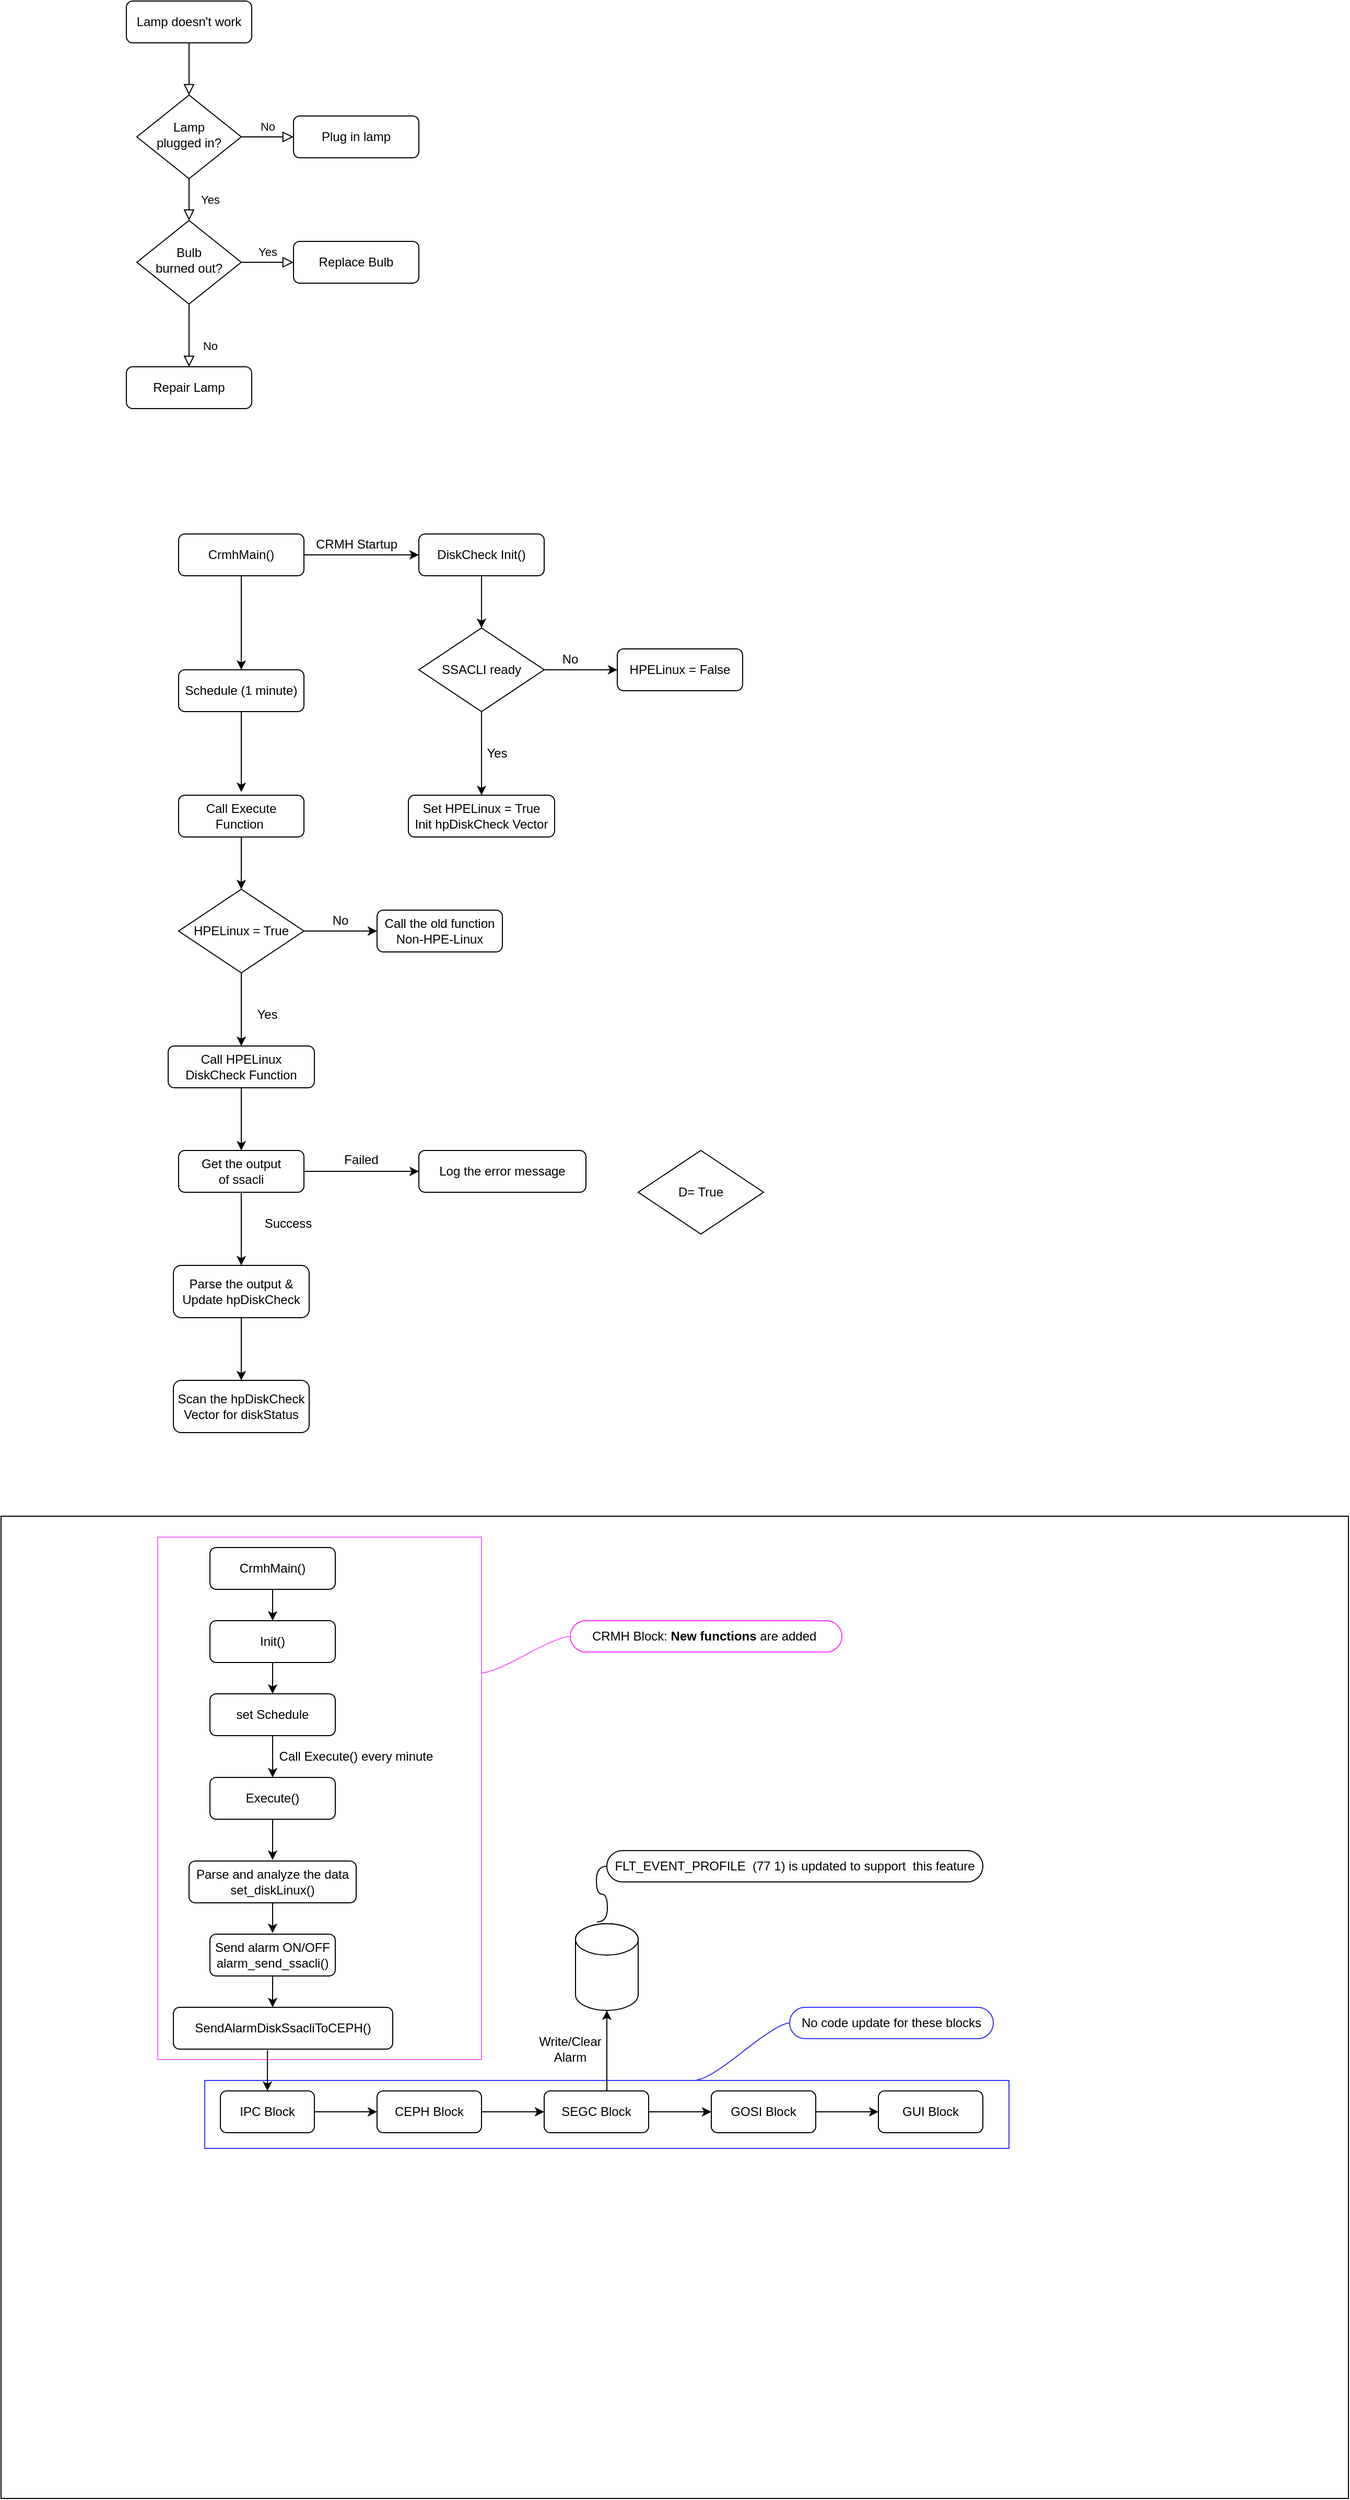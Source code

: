 <mxfile version="22.1.15" type="github">
  <diagram id="C5RBs43oDa-KdzZeNtuy" name="Page-1">
    <mxGraphModel dx="1195" dy="615" grid="1" gridSize="10" guides="1" tooltips="1" connect="1" arrows="1" fold="1" page="1" pageScale="1" pageWidth="827" pageHeight="1169" math="0" shadow="0">
      <root>
        <mxCell id="WIyWlLk6GJQsqaUBKTNV-0" />
        <mxCell id="WIyWlLk6GJQsqaUBKTNV-1" parent="WIyWlLk6GJQsqaUBKTNV-0" />
        <mxCell id="9t2ZvHyvT9uBHgeu1KgC-83" value="" style="rounded=0;whiteSpace=wrap;html=1;" vertex="1" parent="WIyWlLk6GJQsqaUBKTNV-1">
          <mxGeometry x="40" y="1530" width="1290" height="940" as="geometry" />
        </mxCell>
        <mxCell id="WIyWlLk6GJQsqaUBKTNV-2" value="" style="rounded=0;html=1;jettySize=auto;orthogonalLoop=1;fontSize=11;endArrow=block;endFill=0;endSize=8;strokeWidth=1;shadow=0;labelBackgroundColor=none;edgeStyle=orthogonalEdgeStyle;" parent="WIyWlLk6GJQsqaUBKTNV-1" source="WIyWlLk6GJQsqaUBKTNV-3" target="WIyWlLk6GJQsqaUBKTNV-6" edge="1">
          <mxGeometry relative="1" as="geometry" />
        </mxCell>
        <mxCell id="WIyWlLk6GJQsqaUBKTNV-3" value="Lamp doesn&#39;t work" style="rounded=1;whiteSpace=wrap;html=1;fontSize=12;glass=0;strokeWidth=1;shadow=0;" parent="WIyWlLk6GJQsqaUBKTNV-1" vertex="1">
          <mxGeometry x="160" y="80" width="120" height="40" as="geometry" />
        </mxCell>
        <mxCell id="WIyWlLk6GJQsqaUBKTNV-4" value="Yes" style="rounded=0;html=1;jettySize=auto;orthogonalLoop=1;fontSize=11;endArrow=block;endFill=0;endSize=8;strokeWidth=1;shadow=0;labelBackgroundColor=none;edgeStyle=orthogonalEdgeStyle;" parent="WIyWlLk6GJQsqaUBKTNV-1" source="WIyWlLk6GJQsqaUBKTNV-6" target="WIyWlLk6GJQsqaUBKTNV-10" edge="1">
          <mxGeometry y="20" relative="1" as="geometry">
            <mxPoint as="offset" />
          </mxGeometry>
        </mxCell>
        <mxCell id="WIyWlLk6GJQsqaUBKTNV-5" value="No" style="edgeStyle=orthogonalEdgeStyle;rounded=0;html=1;jettySize=auto;orthogonalLoop=1;fontSize=11;endArrow=block;endFill=0;endSize=8;strokeWidth=1;shadow=0;labelBackgroundColor=none;" parent="WIyWlLk6GJQsqaUBKTNV-1" source="WIyWlLk6GJQsqaUBKTNV-6" target="WIyWlLk6GJQsqaUBKTNV-7" edge="1">
          <mxGeometry y="10" relative="1" as="geometry">
            <mxPoint as="offset" />
          </mxGeometry>
        </mxCell>
        <mxCell id="WIyWlLk6GJQsqaUBKTNV-6" value="Lamp&lt;br&gt;plugged in?" style="rhombus;whiteSpace=wrap;html=1;shadow=0;fontFamily=Helvetica;fontSize=12;align=center;strokeWidth=1;spacing=6;spacingTop=-4;" parent="WIyWlLk6GJQsqaUBKTNV-1" vertex="1">
          <mxGeometry x="170" y="170" width="100" height="80" as="geometry" />
        </mxCell>
        <mxCell id="WIyWlLk6GJQsqaUBKTNV-7" value="Plug in lamp" style="rounded=1;whiteSpace=wrap;html=1;fontSize=12;glass=0;strokeWidth=1;shadow=0;" parent="WIyWlLk6GJQsqaUBKTNV-1" vertex="1">
          <mxGeometry x="320" y="190" width="120" height="40" as="geometry" />
        </mxCell>
        <mxCell id="WIyWlLk6GJQsqaUBKTNV-8" value="No" style="rounded=0;html=1;jettySize=auto;orthogonalLoop=1;fontSize=11;endArrow=block;endFill=0;endSize=8;strokeWidth=1;shadow=0;labelBackgroundColor=none;edgeStyle=orthogonalEdgeStyle;" parent="WIyWlLk6GJQsqaUBKTNV-1" source="WIyWlLk6GJQsqaUBKTNV-10" target="WIyWlLk6GJQsqaUBKTNV-11" edge="1">
          <mxGeometry x="0.333" y="20" relative="1" as="geometry">
            <mxPoint as="offset" />
          </mxGeometry>
        </mxCell>
        <mxCell id="WIyWlLk6GJQsqaUBKTNV-9" value="Yes" style="edgeStyle=orthogonalEdgeStyle;rounded=0;html=1;jettySize=auto;orthogonalLoop=1;fontSize=11;endArrow=block;endFill=0;endSize=8;strokeWidth=1;shadow=0;labelBackgroundColor=none;" parent="WIyWlLk6GJQsqaUBKTNV-1" source="WIyWlLk6GJQsqaUBKTNV-10" target="WIyWlLk6GJQsqaUBKTNV-12" edge="1">
          <mxGeometry y="10" relative="1" as="geometry">
            <mxPoint as="offset" />
          </mxGeometry>
        </mxCell>
        <mxCell id="WIyWlLk6GJQsqaUBKTNV-10" value="Bulb&lt;br&gt;burned out?" style="rhombus;whiteSpace=wrap;html=1;shadow=0;fontFamily=Helvetica;fontSize=12;align=center;strokeWidth=1;spacing=6;spacingTop=-4;" parent="WIyWlLk6GJQsqaUBKTNV-1" vertex="1">
          <mxGeometry x="170" y="290" width="100" height="80" as="geometry" />
        </mxCell>
        <mxCell id="WIyWlLk6GJQsqaUBKTNV-11" value="Repair Lamp" style="rounded=1;whiteSpace=wrap;html=1;fontSize=12;glass=0;strokeWidth=1;shadow=0;" parent="WIyWlLk6GJQsqaUBKTNV-1" vertex="1">
          <mxGeometry x="160" y="430" width="120" height="40" as="geometry" />
        </mxCell>
        <mxCell id="WIyWlLk6GJQsqaUBKTNV-12" value="Replace Bulb" style="rounded=1;whiteSpace=wrap;html=1;fontSize=12;glass=0;strokeWidth=1;shadow=0;" parent="WIyWlLk6GJQsqaUBKTNV-1" vertex="1">
          <mxGeometry x="320" y="310" width="120" height="40" as="geometry" />
        </mxCell>
        <mxCell id="9t2ZvHyvT9uBHgeu1KgC-0" value="CrmhMain()" style="rounded=1;whiteSpace=wrap;html=1;fontSize=12;glass=0;strokeWidth=1;shadow=0;" vertex="1" parent="WIyWlLk6GJQsqaUBKTNV-1">
          <mxGeometry x="210" y="590" width="120" height="40" as="geometry" />
        </mxCell>
        <mxCell id="9t2ZvHyvT9uBHgeu1KgC-1" value="Schedule (1 minute)" style="rounded=1;whiteSpace=wrap;html=1;fontSize=12;glass=0;strokeWidth=1;shadow=0;" vertex="1" parent="WIyWlLk6GJQsqaUBKTNV-1">
          <mxGeometry x="210" y="720" width="120" height="40" as="geometry" />
        </mxCell>
        <mxCell id="9t2ZvHyvT9uBHgeu1KgC-5" value="" style="endArrow=classic;html=1;rounded=0;exitX=0.5;exitY=1;exitDx=0;exitDy=0;entryX=0.5;entryY=0;entryDx=0;entryDy=0;" edge="1" parent="WIyWlLk6GJQsqaUBKTNV-1" source="9t2ZvHyvT9uBHgeu1KgC-0" target="9t2ZvHyvT9uBHgeu1KgC-1">
          <mxGeometry width="50" height="50" relative="1" as="geometry">
            <mxPoint x="390" y="510" as="sourcePoint" />
            <mxPoint x="440" y="460" as="targetPoint" />
          </mxGeometry>
        </mxCell>
        <mxCell id="9t2ZvHyvT9uBHgeu1KgC-6" value="Call Execute Function&amp;nbsp;" style="rounded=1;whiteSpace=wrap;html=1;fontSize=12;glass=0;strokeWidth=1;shadow=0;" vertex="1" parent="WIyWlLk6GJQsqaUBKTNV-1">
          <mxGeometry x="210" y="840" width="120" height="40" as="geometry" />
        </mxCell>
        <mxCell id="9t2ZvHyvT9uBHgeu1KgC-7" value="DiskCheck Init()" style="rounded=1;whiteSpace=wrap;html=1;fontSize=12;glass=0;strokeWidth=1;shadow=0;" vertex="1" parent="WIyWlLk6GJQsqaUBKTNV-1">
          <mxGeometry x="440" y="590" width="120" height="40" as="geometry" />
        </mxCell>
        <mxCell id="9t2ZvHyvT9uBHgeu1KgC-8" value="" style="endArrow=classic;html=1;rounded=0;exitX=1;exitY=0.5;exitDx=0;exitDy=0;entryX=0;entryY=0.5;entryDx=0;entryDy=0;" edge="1" parent="WIyWlLk6GJQsqaUBKTNV-1" source="9t2ZvHyvT9uBHgeu1KgC-0" target="9t2ZvHyvT9uBHgeu1KgC-7">
          <mxGeometry width="50" height="50" relative="1" as="geometry">
            <mxPoint x="390" y="910" as="sourcePoint" />
            <mxPoint x="440" y="860" as="targetPoint" />
          </mxGeometry>
        </mxCell>
        <mxCell id="9t2ZvHyvT9uBHgeu1KgC-9" value="SSACLI ready" style="rhombus;whiteSpace=wrap;html=1;" vertex="1" parent="WIyWlLk6GJQsqaUBKTNV-1">
          <mxGeometry x="440" y="680" width="120" height="80" as="geometry" />
        </mxCell>
        <mxCell id="9t2ZvHyvT9uBHgeu1KgC-10" value="" style="endArrow=classic;html=1;rounded=0;exitX=0.5;exitY=1;exitDx=0;exitDy=0;" edge="1" parent="WIyWlLk6GJQsqaUBKTNV-1" source="9t2ZvHyvT9uBHgeu1KgC-7" target="9t2ZvHyvT9uBHgeu1KgC-9">
          <mxGeometry width="50" height="50" relative="1" as="geometry">
            <mxPoint x="270" y="880" as="sourcePoint" />
            <mxPoint x="320" y="830" as="targetPoint" />
          </mxGeometry>
        </mxCell>
        <mxCell id="9t2ZvHyvT9uBHgeu1KgC-11" value="Set HPELinux = True&lt;br&gt;Init hpDiskCheck Vector" style="rounded=1;whiteSpace=wrap;html=1;fontSize=12;glass=0;strokeWidth=1;shadow=0;" vertex="1" parent="WIyWlLk6GJQsqaUBKTNV-1">
          <mxGeometry x="430" y="840" width="140" height="40" as="geometry" />
        </mxCell>
        <mxCell id="9t2ZvHyvT9uBHgeu1KgC-12" value="" style="endArrow=classic;html=1;rounded=0;exitX=0.5;exitY=1;exitDx=0;exitDy=0;entryX=0.5;entryY=0;entryDx=0;entryDy=0;" edge="1" parent="WIyWlLk6GJQsqaUBKTNV-1" source="9t2ZvHyvT9uBHgeu1KgC-9" target="9t2ZvHyvT9uBHgeu1KgC-11">
          <mxGeometry width="50" height="50" relative="1" as="geometry">
            <mxPoint x="510" y="640" as="sourcePoint" />
            <mxPoint x="510" y="690" as="targetPoint" />
          </mxGeometry>
        </mxCell>
        <mxCell id="9t2ZvHyvT9uBHgeu1KgC-13" value="HPELinux = False" style="rounded=1;whiteSpace=wrap;html=1;fontSize=12;glass=0;strokeWidth=1;shadow=0;" vertex="1" parent="WIyWlLk6GJQsqaUBKTNV-1">
          <mxGeometry x="630" y="700" width="120" height="40" as="geometry" />
        </mxCell>
        <mxCell id="9t2ZvHyvT9uBHgeu1KgC-14" value="" style="endArrow=classic;html=1;rounded=0;exitX=1;exitY=0.5;exitDx=0;exitDy=0;entryX=0;entryY=0.5;entryDx=0;entryDy=0;" edge="1" parent="WIyWlLk6GJQsqaUBKTNV-1" source="9t2ZvHyvT9uBHgeu1KgC-9" target="9t2ZvHyvT9uBHgeu1KgC-13">
          <mxGeometry width="50" height="50" relative="1" as="geometry">
            <mxPoint x="270" y="880" as="sourcePoint" />
            <mxPoint x="320" y="830" as="targetPoint" />
          </mxGeometry>
        </mxCell>
        <mxCell id="9t2ZvHyvT9uBHgeu1KgC-15" value="Yes" style="rounded=0;whiteSpace=wrap;html=1;fillColor=none;strokeColor=none;" vertex="1" parent="WIyWlLk6GJQsqaUBKTNV-1">
          <mxGeometry x="480" y="780" width="70" height="40" as="geometry" />
        </mxCell>
        <mxCell id="9t2ZvHyvT9uBHgeu1KgC-16" value="No" style="rounded=0;whiteSpace=wrap;html=1;fillColor=none;strokeColor=none;" vertex="1" parent="WIyWlLk6GJQsqaUBKTNV-1">
          <mxGeometry x="550" y="690" width="70" height="40" as="geometry" />
        </mxCell>
        <mxCell id="9t2ZvHyvT9uBHgeu1KgC-17" value="" style="endArrow=classic;html=1;rounded=0;exitX=0.5;exitY=1;exitDx=0;exitDy=0;" edge="1" parent="WIyWlLk6GJQsqaUBKTNV-1" source="9t2ZvHyvT9uBHgeu1KgC-1">
          <mxGeometry width="50" height="50" relative="1" as="geometry">
            <mxPoint x="279" y="770" as="sourcePoint" />
            <mxPoint x="270" y="837" as="targetPoint" />
          </mxGeometry>
        </mxCell>
        <mxCell id="9t2ZvHyvT9uBHgeu1KgC-19" value="Call the old function Non-HPE-Linux" style="rounded=1;whiteSpace=wrap;html=1;fontSize=12;glass=0;strokeWidth=1;shadow=0;" vertex="1" parent="WIyWlLk6GJQsqaUBKTNV-1">
          <mxGeometry x="400" y="950" width="120" height="40" as="geometry" />
        </mxCell>
        <mxCell id="9t2ZvHyvT9uBHgeu1KgC-20" value="HPELinux = True" style="rhombus;whiteSpace=wrap;html=1;" vertex="1" parent="WIyWlLk6GJQsqaUBKTNV-1">
          <mxGeometry x="210" y="930" width="120" height="80" as="geometry" />
        </mxCell>
        <mxCell id="9t2ZvHyvT9uBHgeu1KgC-21" value="" style="endArrow=classic;html=1;rounded=0;exitX=0.5;exitY=1;exitDx=0;exitDy=0;entryX=0.5;entryY=0;entryDx=0;entryDy=0;" edge="1" parent="WIyWlLk6GJQsqaUBKTNV-1" source="9t2ZvHyvT9uBHgeu1KgC-6" target="9t2ZvHyvT9uBHgeu1KgC-20">
          <mxGeometry width="50" height="50" relative="1" as="geometry">
            <mxPoint x="280" y="770" as="sourcePoint" />
            <mxPoint x="280" y="847" as="targetPoint" />
          </mxGeometry>
        </mxCell>
        <mxCell id="9t2ZvHyvT9uBHgeu1KgC-22" value="" style="endArrow=classic;html=1;rounded=0;exitX=1;exitY=0.5;exitDx=0;exitDy=0;entryX=0;entryY=0.5;entryDx=0;entryDy=0;" edge="1" parent="WIyWlLk6GJQsqaUBKTNV-1" source="9t2ZvHyvT9uBHgeu1KgC-20" target="9t2ZvHyvT9uBHgeu1KgC-19">
          <mxGeometry width="50" height="50" relative="1" as="geometry">
            <mxPoint x="270" y="880" as="sourcePoint" />
            <mxPoint x="320" y="830" as="targetPoint" />
          </mxGeometry>
        </mxCell>
        <mxCell id="9t2ZvHyvT9uBHgeu1KgC-23" value="Call HPELinux DiskCheck Function" style="rounded=1;whiteSpace=wrap;html=1;fontSize=12;glass=0;strokeWidth=1;shadow=0;" vertex="1" parent="WIyWlLk6GJQsqaUBKTNV-1">
          <mxGeometry x="200" y="1080" width="140" height="40" as="geometry" />
        </mxCell>
        <mxCell id="9t2ZvHyvT9uBHgeu1KgC-24" value="" style="endArrow=classic;html=1;rounded=0;exitX=0.5;exitY=1;exitDx=0;exitDy=0;entryX=0.5;entryY=0;entryDx=0;entryDy=0;" edge="1" parent="WIyWlLk6GJQsqaUBKTNV-1" source="9t2ZvHyvT9uBHgeu1KgC-20" target="9t2ZvHyvT9uBHgeu1KgC-23">
          <mxGeometry width="50" height="50" relative="1" as="geometry">
            <mxPoint x="390" y="980" as="sourcePoint" />
            <mxPoint x="440" y="930" as="targetPoint" />
          </mxGeometry>
        </mxCell>
        <mxCell id="9t2ZvHyvT9uBHgeu1KgC-25" value="No" style="rounded=0;whiteSpace=wrap;html=1;fillColor=none;strokeColor=none;" vertex="1" parent="WIyWlLk6GJQsqaUBKTNV-1">
          <mxGeometry x="330" y="940" width="70" height="40" as="geometry" />
        </mxCell>
        <mxCell id="9t2ZvHyvT9uBHgeu1KgC-26" value="Yes" style="rounded=0;whiteSpace=wrap;html=1;fillColor=none;strokeColor=none;" vertex="1" parent="WIyWlLk6GJQsqaUBKTNV-1">
          <mxGeometry x="270" y="1030" width="50" height="40" as="geometry" />
        </mxCell>
        <mxCell id="9t2ZvHyvT9uBHgeu1KgC-27" value="CRMH Startup" style="rounded=0;whiteSpace=wrap;html=1;fillColor=none;strokeColor=none;" vertex="1" parent="WIyWlLk6GJQsqaUBKTNV-1">
          <mxGeometry x="337.5" y="580" width="85" height="40" as="geometry" />
        </mxCell>
        <mxCell id="9t2ZvHyvT9uBHgeu1KgC-28" value="Get the output of&amp;nbsp;ssacli" style="rounded=1;whiteSpace=wrap;html=1;fontSize=12;glass=0;strokeWidth=1;shadow=0;" vertex="1" parent="WIyWlLk6GJQsqaUBKTNV-1">
          <mxGeometry x="210" y="1180" width="120" height="40" as="geometry" />
        </mxCell>
        <mxCell id="9t2ZvHyvT9uBHgeu1KgC-29" value="Log the error message" style="rounded=1;whiteSpace=wrap;html=1;fontSize=12;glass=0;strokeWidth=1;shadow=0;" vertex="1" parent="WIyWlLk6GJQsqaUBKTNV-1">
          <mxGeometry x="440" y="1180" width="160" height="40" as="geometry" />
        </mxCell>
        <mxCell id="9t2ZvHyvT9uBHgeu1KgC-30" value="" style="endArrow=classic;html=1;rounded=0;exitX=1;exitY=0.5;exitDx=0;exitDy=0;entryX=0;entryY=0.5;entryDx=0;entryDy=0;" edge="1" parent="WIyWlLk6GJQsqaUBKTNV-1" source="9t2ZvHyvT9uBHgeu1KgC-28" target="9t2ZvHyvT9uBHgeu1KgC-29">
          <mxGeometry width="50" height="50" relative="1" as="geometry">
            <mxPoint x="390" y="1280" as="sourcePoint" />
            <mxPoint x="440" y="1230" as="targetPoint" />
          </mxGeometry>
        </mxCell>
        <mxCell id="9t2ZvHyvT9uBHgeu1KgC-31" value="&lt;br&gt;Parse the output &amp;amp; Update hpDiskCheck&lt;br&gt;&amp;nbsp;" style="rounded=1;whiteSpace=wrap;html=1;fontSize=12;glass=0;strokeWidth=1;shadow=0;" vertex="1" parent="WIyWlLk6GJQsqaUBKTNV-1">
          <mxGeometry x="205" y="1290" width="130" height="50" as="geometry" />
        </mxCell>
        <mxCell id="9t2ZvHyvT9uBHgeu1KgC-32" value="Failed" style="rounded=0;whiteSpace=wrap;html=1;fillColor=none;strokeColor=none;" vertex="1" parent="WIyWlLk6GJQsqaUBKTNV-1">
          <mxGeometry x="350" y="1169" width="70" height="40" as="geometry" />
        </mxCell>
        <mxCell id="9t2ZvHyvT9uBHgeu1KgC-33" value="Success" style="rounded=0;whiteSpace=wrap;html=1;fillColor=none;strokeColor=none;" vertex="1" parent="WIyWlLk6GJQsqaUBKTNV-1">
          <mxGeometry x="280" y="1230" width="70" height="40" as="geometry" />
        </mxCell>
        <mxCell id="9t2ZvHyvT9uBHgeu1KgC-34" value="" style="endArrow=classic;html=1;rounded=0;exitX=0.5;exitY=1;exitDx=0;exitDy=0;" edge="1" parent="WIyWlLk6GJQsqaUBKTNV-1" source="9t2ZvHyvT9uBHgeu1KgC-28" target="9t2ZvHyvT9uBHgeu1KgC-31">
          <mxGeometry width="50" height="50" relative="1" as="geometry">
            <mxPoint x="390" y="1180" as="sourcePoint" />
            <mxPoint x="440" y="1130" as="targetPoint" />
          </mxGeometry>
        </mxCell>
        <mxCell id="9t2ZvHyvT9uBHgeu1KgC-35" value="" style="endArrow=classic;html=1;rounded=0;exitX=0.5;exitY=1;exitDx=0;exitDy=0;entryX=0.5;entryY=0;entryDx=0;entryDy=0;" edge="1" parent="WIyWlLk6GJQsqaUBKTNV-1" source="9t2ZvHyvT9uBHgeu1KgC-23" target="9t2ZvHyvT9uBHgeu1KgC-28">
          <mxGeometry width="50" height="50" relative="1" as="geometry">
            <mxPoint x="390" y="1180" as="sourcePoint" />
            <mxPoint x="440" y="1130" as="targetPoint" />
          </mxGeometry>
        </mxCell>
        <mxCell id="9t2ZvHyvT9uBHgeu1KgC-36" value="D= True" style="rhombus;whiteSpace=wrap;html=1;" vertex="1" parent="WIyWlLk6GJQsqaUBKTNV-1">
          <mxGeometry x="650" y="1180" width="120" height="80" as="geometry" />
        </mxCell>
        <mxCell id="9t2ZvHyvT9uBHgeu1KgC-37" value="Scan the hpDiskCheck Vector for diskStatus" style="rounded=1;whiteSpace=wrap;html=1;fontSize=12;glass=0;strokeWidth=1;shadow=0;" vertex="1" parent="WIyWlLk6GJQsqaUBKTNV-1">
          <mxGeometry x="205" y="1400" width="130" height="50" as="geometry" />
        </mxCell>
        <mxCell id="9t2ZvHyvT9uBHgeu1KgC-38" value="" style="endArrow=classic;html=1;rounded=0;exitX=0.5;exitY=1;exitDx=0;exitDy=0;entryX=0.5;entryY=0;entryDx=0;entryDy=0;" edge="1" parent="WIyWlLk6GJQsqaUBKTNV-1" source="9t2ZvHyvT9uBHgeu1KgC-31" target="9t2ZvHyvT9uBHgeu1KgC-37">
          <mxGeometry width="50" height="50" relative="1" as="geometry">
            <mxPoint x="390" y="1220" as="sourcePoint" />
            <mxPoint x="440" y="1170" as="targetPoint" />
          </mxGeometry>
        </mxCell>
        <mxCell id="9t2ZvHyvT9uBHgeu1KgC-40" value="set Schedule" style="rounded=1;whiteSpace=wrap;html=1;fontSize=12;glass=0;strokeWidth=1;shadow=0;" vertex="1" parent="WIyWlLk6GJQsqaUBKTNV-1">
          <mxGeometry x="240" y="1700" width="120" height="40" as="geometry" />
        </mxCell>
        <mxCell id="9t2ZvHyvT9uBHgeu1KgC-41" value="Execute()" style="rounded=1;whiteSpace=wrap;html=1;fontSize=12;glass=0;strokeWidth=1;shadow=0;" vertex="1" parent="WIyWlLk6GJQsqaUBKTNV-1">
          <mxGeometry x="240" y="1780" width="120" height="40" as="geometry" />
        </mxCell>
        <mxCell id="9t2ZvHyvT9uBHgeu1KgC-42" value="" style="endArrow=classic;html=1;rounded=0;exitX=0.5;exitY=1;exitDx=0;exitDy=0;" edge="1" parent="WIyWlLk6GJQsqaUBKTNV-1">
          <mxGeometry width="50" height="50" relative="1" as="geometry">
            <mxPoint x="300" y="1740" as="sourcePoint" />
            <mxPoint x="300" y="1780" as="targetPoint" />
          </mxGeometry>
        </mxCell>
        <mxCell id="9t2ZvHyvT9uBHgeu1KgC-43" value="Parse and analyze the data&lt;br&gt;set_diskLinux()" style="rounded=1;whiteSpace=wrap;html=1;fontSize=12;glass=0;strokeWidth=1;shadow=0;" vertex="1" parent="WIyWlLk6GJQsqaUBKTNV-1">
          <mxGeometry x="220" y="1860" width="160" height="40" as="geometry" />
        </mxCell>
        <mxCell id="9t2ZvHyvT9uBHgeu1KgC-44" value="Init()" style="rounded=1;whiteSpace=wrap;html=1;fontSize=12;glass=0;strokeWidth=1;shadow=0;" vertex="1" parent="WIyWlLk6GJQsqaUBKTNV-1">
          <mxGeometry x="240" y="1630" width="120" height="40" as="geometry" />
        </mxCell>
        <mxCell id="9t2ZvHyvT9uBHgeu1KgC-46" value="" style="endArrow=classic;html=1;rounded=0;" edge="1" parent="WIyWlLk6GJQsqaUBKTNV-1">
          <mxGeometry width="50" height="50" relative="1" as="geometry">
            <mxPoint x="300" y="1820" as="sourcePoint" />
            <mxPoint x="300" y="1859" as="targetPoint" />
          </mxGeometry>
        </mxCell>
        <mxCell id="9t2ZvHyvT9uBHgeu1KgC-48" value="Send alarm ON/OFF&lt;br&gt;alarm_send_ssacli()" style="rounded=1;whiteSpace=wrap;html=1;fontSize=12;glass=0;strokeWidth=1;shadow=0;" vertex="1" parent="WIyWlLk6GJQsqaUBKTNV-1">
          <mxGeometry x="240" y="1930" width="120" height="40" as="geometry" />
        </mxCell>
        <mxCell id="9t2ZvHyvT9uBHgeu1KgC-49" value="" style="endArrow=classic;html=1;rounded=0;" edge="1" parent="WIyWlLk6GJQsqaUBKTNV-1">
          <mxGeometry width="50" height="50" relative="1" as="geometry">
            <mxPoint x="300" y="1900" as="sourcePoint" />
            <mxPoint x="300" y="1929" as="targetPoint" />
          </mxGeometry>
        </mxCell>
        <mxCell id="9t2ZvHyvT9uBHgeu1KgC-50" value="SendAlarmDiskSsacliToCEPH()" style="rounded=1;whiteSpace=wrap;html=1;fontSize=12;glass=0;strokeWidth=1;shadow=0;" vertex="1" parent="WIyWlLk6GJQsqaUBKTNV-1">
          <mxGeometry x="205" y="2000" width="210" height="40" as="geometry" />
        </mxCell>
        <mxCell id="9t2ZvHyvT9uBHgeu1KgC-51" value="" style="endArrow=classic;html=1;rounded=0;" edge="1" parent="WIyWlLk6GJQsqaUBKTNV-1">
          <mxGeometry width="50" height="50" relative="1" as="geometry">
            <mxPoint x="300" y="1970" as="sourcePoint" />
            <mxPoint x="300" y="2000" as="targetPoint" />
          </mxGeometry>
        </mxCell>
        <mxCell id="9t2ZvHyvT9uBHgeu1KgC-53" value="IPC Block" style="rounded=1;whiteSpace=wrap;html=1;fontSize=12;glass=0;strokeWidth=1;shadow=0;" vertex="1" parent="WIyWlLk6GJQsqaUBKTNV-1">
          <mxGeometry x="250" y="2080" width="90" height="40" as="geometry" />
        </mxCell>
        <mxCell id="9t2ZvHyvT9uBHgeu1KgC-54" value="CEPH Block" style="rounded=1;whiteSpace=wrap;html=1;fontSize=12;glass=0;strokeWidth=1;shadow=0;" vertex="1" parent="WIyWlLk6GJQsqaUBKTNV-1">
          <mxGeometry x="400" y="2080" width="100" height="40" as="geometry" />
        </mxCell>
        <mxCell id="9t2ZvHyvT9uBHgeu1KgC-55" value="SEGC Block" style="rounded=1;whiteSpace=wrap;html=1;fontSize=12;glass=0;strokeWidth=1;shadow=0;" vertex="1" parent="WIyWlLk6GJQsqaUBKTNV-1">
          <mxGeometry x="560" y="2080" width="100" height="40" as="geometry" />
        </mxCell>
        <mxCell id="9t2ZvHyvT9uBHgeu1KgC-56" value="GOSI Block" style="rounded=1;whiteSpace=wrap;html=1;fontSize=12;glass=0;strokeWidth=1;shadow=0;" vertex="1" parent="WIyWlLk6GJQsqaUBKTNV-1">
          <mxGeometry x="720" y="2080" width="100" height="40" as="geometry" />
        </mxCell>
        <mxCell id="9t2ZvHyvT9uBHgeu1KgC-57" value="GUI Block" style="rounded=1;whiteSpace=wrap;html=1;fontSize=12;glass=0;strokeWidth=1;shadow=0;" vertex="1" parent="WIyWlLk6GJQsqaUBKTNV-1">
          <mxGeometry x="880" y="2080" width="100" height="40" as="geometry" />
        </mxCell>
        <mxCell id="9t2ZvHyvT9uBHgeu1KgC-58" value="" style="endArrow=classic;html=1;rounded=0;exitX=1;exitY=0.5;exitDx=0;exitDy=0;entryX=0;entryY=0.5;entryDx=0;entryDy=0;entryPerimeter=0;" edge="1" parent="WIyWlLk6GJQsqaUBKTNV-1" source="9t2ZvHyvT9uBHgeu1KgC-53">
          <mxGeometry width="50" height="50" relative="1" as="geometry">
            <mxPoint x="500" y="1940" as="sourcePoint" />
            <mxPoint x="400" y="2100" as="targetPoint" />
          </mxGeometry>
        </mxCell>
        <mxCell id="9t2ZvHyvT9uBHgeu1KgC-60" value="" style="endArrow=classic;html=1;rounded=0;exitX=1;exitY=0.5;exitDx=0;exitDy=0;entryX=0;entryY=0.5;entryDx=0;entryDy=0;" edge="1" parent="WIyWlLk6GJQsqaUBKTNV-1" source="9t2ZvHyvT9uBHgeu1KgC-54" target="9t2ZvHyvT9uBHgeu1KgC-55">
          <mxGeometry width="50" height="50" relative="1" as="geometry">
            <mxPoint x="500" y="2020" as="sourcePoint" />
            <mxPoint x="550" y="1970" as="targetPoint" />
          </mxGeometry>
        </mxCell>
        <mxCell id="9t2ZvHyvT9uBHgeu1KgC-61" value="" style="endArrow=classic;html=1;rounded=0;exitX=1;exitY=0.5;exitDx=0;exitDy=0;entryX=0;entryY=0.5;entryDx=0;entryDy=0;" edge="1" parent="WIyWlLk6GJQsqaUBKTNV-1" source="9t2ZvHyvT9uBHgeu1KgC-55" target="9t2ZvHyvT9uBHgeu1KgC-56">
          <mxGeometry width="50" height="50" relative="1" as="geometry">
            <mxPoint x="500" y="2020" as="sourcePoint" />
            <mxPoint x="550" y="1970" as="targetPoint" />
          </mxGeometry>
        </mxCell>
        <mxCell id="9t2ZvHyvT9uBHgeu1KgC-62" value="" style="endArrow=classic;html=1;rounded=0;exitX=1;exitY=0.5;exitDx=0;exitDy=0;entryX=0;entryY=0.5;entryDx=0;entryDy=0;" edge="1" parent="WIyWlLk6GJQsqaUBKTNV-1" source="9t2ZvHyvT9uBHgeu1KgC-56" target="9t2ZvHyvT9uBHgeu1KgC-57">
          <mxGeometry width="50" height="50" relative="1" as="geometry">
            <mxPoint x="500" y="2020" as="sourcePoint" />
            <mxPoint x="550" y="1970" as="targetPoint" />
          </mxGeometry>
        </mxCell>
        <mxCell id="9t2ZvHyvT9uBHgeu1KgC-63" value="" style="rounded=0;whiteSpace=wrap;html=1;fillColor=none;strokeColor=#FF66FF;" vertex="1" parent="WIyWlLk6GJQsqaUBKTNV-1">
          <mxGeometry x="190" y="1550" width="310" height="500" as="geometry" />
        </mxCell>
        <mxCell id="9t2ZvHyvT9uBHgeu1KgC-65" value="" style="rounded=0;whiteSpace=wrap;html=1;fillColor=none;strokeColor=#3333FF;" vertex="1" parent="WIyWlLk6GJQsqaUBKTNV-1">
          <mxGeometry x="235" y="2070" width="770" height="65" as="geometry" />
        </mxCell>
        <mxCell id="9t2ZvHyvT9uBHgeu1KgC-66" value="CRMH Block: &lt;b&gt;New functions&lt;/b&gt; are added&amp;nbsp;" style="whiteSpace=wrap;html=1;rounded=1;arcSize=50;align=center;verticalAlign=middle;strokeWidth=1;autosize=1;spacing=4;treeFolding=1;treeMoving=1;newEdgeStyle={&quot;edgeStyle&quot;:&quot;entityRelationEdgeStyle&quot;,&quot;startArrow&quot;:&quot;none&quot;,&quot;endArrow&quot;:&quot;none&quot;,&quot;segment&quot;:10,&quot;curved&quot;:1,&quot;sourcePerimeterSpacing&quot;:0,&quot;targetPerimeterSpacing&quot;:0};strokeColor=#FF33FF;" vertex="1" parent="WIyWlLk6GJQsqaUBKTNV-1">
          <mxGeometry x="585" y="1630" width="260" height="30" as="geometry" />
        </mxCell>
        <mxCell id="9t2ZvHyvT9uBHgeu1KgC-67" value="" style="edgeStyle=entityRelationEdgeStyle;startArrow=none;endArrow=none;segment=10;curved=1;sourcePerimeterSpacing=0;targetPerimeterSpacing=0;rounded=0;strokeColor=#FF66FF;" edge="1" target="9t2ZvHyvT9uBHgeu1KgC-66" parent="WIyWlLk6GJQsqaUBKTNV-1">
          <mxGeometry relative="1" as="geometry">
            <mxPoint x="500" y="1680" as="sourcePoint" />
          </mxGeometry>
        </mxCell>
        <mxCell id="9t2ZvHyvT9uBHgeu1KgC-68" value="No code update for these blocks" style="whiteSpace=wrap;html=1;rounded=1;arcSize=50;align=center;verticalAlign=middle;strokeWidth=1;autosize=1;spacing=4;treeFolding=1;treeMoving=1;newEdgeStyle={&quot;edgeStyle&quot;:&quot;entityRelationEdgeStyle&quot;,&quot;startArrow&quot;:&quot;none&quot;,&quot;endArrow&quot;:&quot;none&quot;,&quot;segment&quot;:10,&quot;curved&quot;:1,&quot;sourcePerimeterSpacing&quot;:0,&quot;targetPerimeterSpacing&quot;:0};strokeColor=#3333FF;" vertex="1" parent="WIyWlLk6GJQsqaUBKTNV-1">
          <mxGeometry x="795" y="2000" width="195" height="30" as="geometry" />
        </mxCell>
        <mxCell id="9t2ZvHyvT9uBHgeu1KgC-69" value="" style="edgeStyle=entityRelationEdgeStyle;startArrow=none;endArrow=none;segment=10;curved=1;sourcePerimeterSpacing=0;targetPerimeterSpacing=0;rounded=0;entryX=0;entryY=0.5;entryDx=0;entryDy=0;exitX=0.612;exitY=-0.011;exitDx=0;exitDy=0;exitPerimeter=0;strokeColor=#3333FF;" edge="1" parent="WIyWlLk6GJQsqaUBKTNV-1" source="9t2ZvHyvT9uBHgeu1KgC-65" target="9t2ZvHyvT9uBHgeu1KgC-68">
          <mxGeometry relative="1" as="geometry">
            <mxPoint x="680" y="2135" as="sourcePoint" />
            <mxPoint x="700" y="2050" as="targetPoint" />
            <Array as="points">
              <mxPoint x="730" y="2175" />
              <mxPoint x="720" y="2030" />
              <mxPoint x="681" y="2090" />
            </Array>
          </mxGeometry>
        </mxCell>
        <mxCell id="9t2ZvHyvT9uBHgeu1KgC-70" value="" style="shape=cylinder3;whiteSpace=wrap;html=1;boundedLbl=1;backgroundOutline=1;size=15;" vertex="1" parent="WIyWlLk6GJQsqaUBKTNV-1">
          <mxGeometry x="590" y="1920" width="60" height="80" as="geometry" />
        </mxCell>
        <mxCell id="9t2ZvHyvT9uBHgeu1KgC-72" value="FLT_EVENT_PROFILE&amp;nbsp; (77 1) is updated to support&amp;nbsp; this feature" style="whiteSpace=wrap;html=1;rounded=1;arcSize=50;align=center;verticalAlign=middle;strokeWidth=1;autosize=1;spacing=4;treeFolding=1;treeMoving=1;newEdgeStyle={&quot;edgeStyle&quot;:&quot;entityRelationEdgeStyle&quot;,&quot;startArrow&quot;:&quot;none&quot;,&quot;endArrow&quot;:&quot;none&quot;,&quot;segment&quot;:10,&quot;curved&quot;:1,&quot;sourcePerimeterSpacing&quot;:0,&quot;targetPerimeterSpacing&quot;:0};" vertex="1" parent="WIyWlLk6GJQsqaUBKTNV-1">
          <mxGeometry x="620" y="1850" width="360" height="30" as="geometry" />
        </mxCell>
        <mxCell id="9t2ZvHyvT9uBHgeu1KgC-73" value="" style="edgeStyle=entityRelationEdgeStyle;startArrow=none;endArrow=none;segment=10;curved=1;sourcePerimeterSpacing=0;targetPerimeterSpacing=0;rounded=0;exitX=0.342;exitY=-0.02;exitDx=0;exitDy=0;exitPerimeter=0;" edge="1" target="9t2ZvHyvT9uBHgeu1KgC-72" parent="WIyWlLk6GJQsqaUBKTNV-1" source="9t2ZvHyvT9uBHgeu1KgC-96">
          <mxGeometry relative="1" as="geometry">
            <mxPoint x="635" y="2331" as="sourcePoint" />
            <Array as="points">
              <mxPoint x="610" y="1924" />
              <mxPoint x="650" y="1970" />
            </Array>
          </mxGeometry>
        </mxCell>
        <mxCell id="9t2ZvHyvT9uBHgeu1KgC-74" value="CrmhMain()" style="rounded=1;whiteSpace=wrap;html=1;fontSize=12;glass=0;strokeWidth=1;shadow=0;" vertex="1" parent="WIyWlLk6GJQsqaUBKTNV-1">
          <mxGeometry x="240" y="1560" width="120" height="40" as="geometry" />
        </mxCell>
        <mxCell id="9t2ZvHyvT9uBHgeu1KgC-78" value="Call Execute() every minute" style="rounded=0;whiteSpace=wrap;html=1;fillColor=none;strokeColor=none;" vertex="1" parent="WIyWlLk6GJQsqaUBKTNV-1">
          <mxGeometry x="305" y="1740" width="150" height="40" as="geometry" />
        </mxCell>
        <mxCell id="9t2ZvHyvT9uBHgeu1KgC-82" value="" style="endArrow=classic;html=1;rounded=0;exitX=0.5;exitY=1;exitDx=0;exitDy=0;" edge="1" parent="WIyWlLk6GJQsqaUBKTNV-1" source="9t2ZvHyvT9uBHgeu1KgC-74">
          <mxGeometry width="50" height="50" relative="1" as="geometry">
            <mxPoint x="730" y="1850" as="sourcePoint" />
            <mxPoint x="300" y="1630" as="targetPoint" />
          </mxGeometry>
        </mxCell>
        <mxCell id="9t2ZvHyvT9uBHgeu1KgC-93" value="" style="endArrow=classic;html=1;rounded=0;exitX=0.429;exitY=1.025;exitDx=0;exitDy=0;exitPerimeter=0;entryX=0.5;entryY=0;entryDx=0;entryDy=0;" edge="1" parent="WIyWlLk6GJQsqaUBKTNV-1" source="9t2ZvHyvT9uBHgeu1KgC-50" target="9t2ZvHyvT9uBHgeu1KgC-53">
          <mxGeometry width="50" height="50" relative="1" as="geometry">
            <mxPoint x="620" y="2030" as="sourcePoint" />
            <mxPoint x="670" y="1980" as="targetPoint" />
          </mxGeometry>
        </mxCell>
        <mxCell id="9t2ZvHyvT9uBHgeu1KgC-95" value="" style="endArrow=classic;html=1;rounded=0;exitX=0.5;exitY=0;exitDx=0;exitDy=0;entryX=0.333;entryY=1.038;entryDx=0;entryDy=0;entryPerimeter=0;" edge="1" parent="WIyWlLk6GJQsqaUBKTNV-1">
          <mxGeometry width="50" height="50" relative="1" as="geometry">
            <mxPoint x="620.02" y="2080" as="sourcePoint" />
            <mxPoint x="620" y="2003.04" as="targetPoint" />
          </mxGeometry>
        </mxCell>
        <mxCell id="9t2ZvHyvT9uBHgeu1KgC-96" value="" style="shape=cylinder3;whiteSpace=wrap;html=1;boundedLbl=1;backgroundOutline=1;size=15;" vertex="1" parent="WIyWlLk6GJQsqaUBKTNV-1">
          <mxGeometry x="590" y="1920" width="60" height="83" as="geometry" />
        </mxCell>
        <mxCell id="9t2ZvHyvT9uBHgeu1KgC-97" value="Write/Clear Alarm" style="rounded=0;whiteSpace=wrap;html=1;fillColor=none;strokeColor=none;" vertex="1" parent="WIyWlLk6GJQsqaUBKTNV-1">
          <mxGeometry x="550" y="2020" width="70" height="40" as="geometry" />
        </mxCell>
        <mxCell id="9t2ZvHyvT9uBHgeu1KgC-99" value="" style="endArrow=classic;html=1;rounded=0;" edge="1" parent="WIyWlLk6GJQsqaUBKTNV-1">
          <mxGeometry width="50" height="50" relative="1" as="geometry">
            <mxPoint x="300" y="1670" as="sourcePoint" />
            <mxPoint x="300" y="1700" as="targetPoint" />
          </mxGeometry>
        </mxCell>
      </root>
    </mxGraphModel>
  </diagram>
</mxfile>
